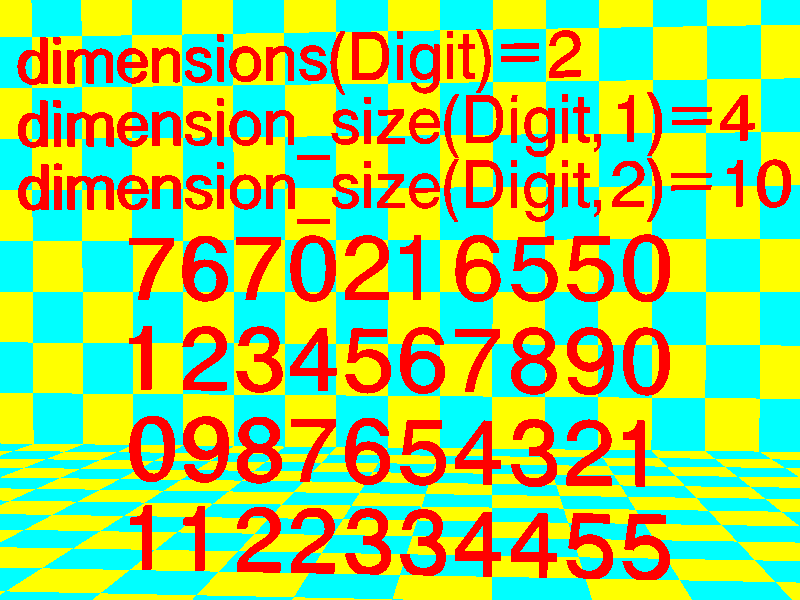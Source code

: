// Persistence Of Vision Ray Tracer POV-Ray 3.5 sample Scene
// by Chris Young
// ARRAY3.POV demonstrates basic use of the float functions
// dimensions(ARRAY_ID) and dimension_size(ARRAY_ID,INT).

#include "colors.inc"

light_source { <100,1000,-1000>, White}

camera { location <1,1.2,-13> direction 2*z look_at <0,1,0>}

union {
 plane{y,-2} plane{-z,-10} plane{x,-10}
 pigment{checker Cyan,Yellow}
}

#declare Digit =
 array[4][10]
 {
   {7,6,7,0,2,1,6,5,5,0},
   {1,2,3,4,5,6,7,8,9,0},
   {0,9,8,7,6,5,4,3,2,1},
   {1,1,2,2,3,3,4,4,5,5}
 }

union{
 union{
  text{ttf "cyrvetic.ttf",
   concat("dimensions(Digit)=",str(dimensions(Digit),0,0)),0.1,0 translate 2*y}
  text{ttf "cyrvetic.ttf",
   concat("dimension_size(Digit,1)=",str(dimension_size(Digit,1),0,0)),0.1,0 translate y}
  text{ttf "cyrvetic.ttf",
   concat("dimension_size(Digit,2)=",str(dimension_size(Digit,2),0,0)),0.1,0 }
   scale 0.7
   translate <-1.25,1,0>
 }
 #declare J=0;
 #while (J<4)
   #declare I=0;
   #while (I<10)
      text{ttf "cyrvetic.ttf",str(Digit[J][I],0,0),0.1,0
      translate <I*.6,-J*1,0>}
      #declare I=I+1;
   #end
   #declare J=J+1;
 #end
 pigment{Red}
 translate <-3,1,0>
}

